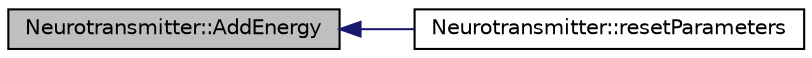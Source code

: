 digraph "Neurotransmitter::AddEnergy"
{
  edge [fontname="Helvetica",fontsize="10",labelfontname="Helvetica",labelfontsize="10"];
  node [fontname="Helvetica",fontsize="10",shape=record];
  rankdir="LR";
  Node1 [label="Neurotransmitter::AddEnergy",height=0.2,width=0.4,color="black", fillcolor="grey75", style="filled", fontcolor="black"];
  Node1 -> Node2 [dir="back",color="midnightblue",fontsize="10",style="solid",fontname="Helvetica"];
  Node2 [label="Neurotransmitter::resetParameters",height=0.2,width=0.4,color="black", fillcolor="white", style="filled",URL="$class_neurotransmitter.html#a4370465ee8d55f37e21adf60fb1b8971"];
}
